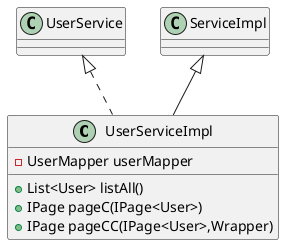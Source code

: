@startuml
class UserServiceImpl {
- UserMapper userMapper
+ List<User> listAll()
+ IPage pageC(IPage<User>)
+ IPage pageCC(IPage<User>,Wrapper)
}
UserService <|.. UserServiceImpl
ServiceImpl <|-- UserServiceImpl
@enduml